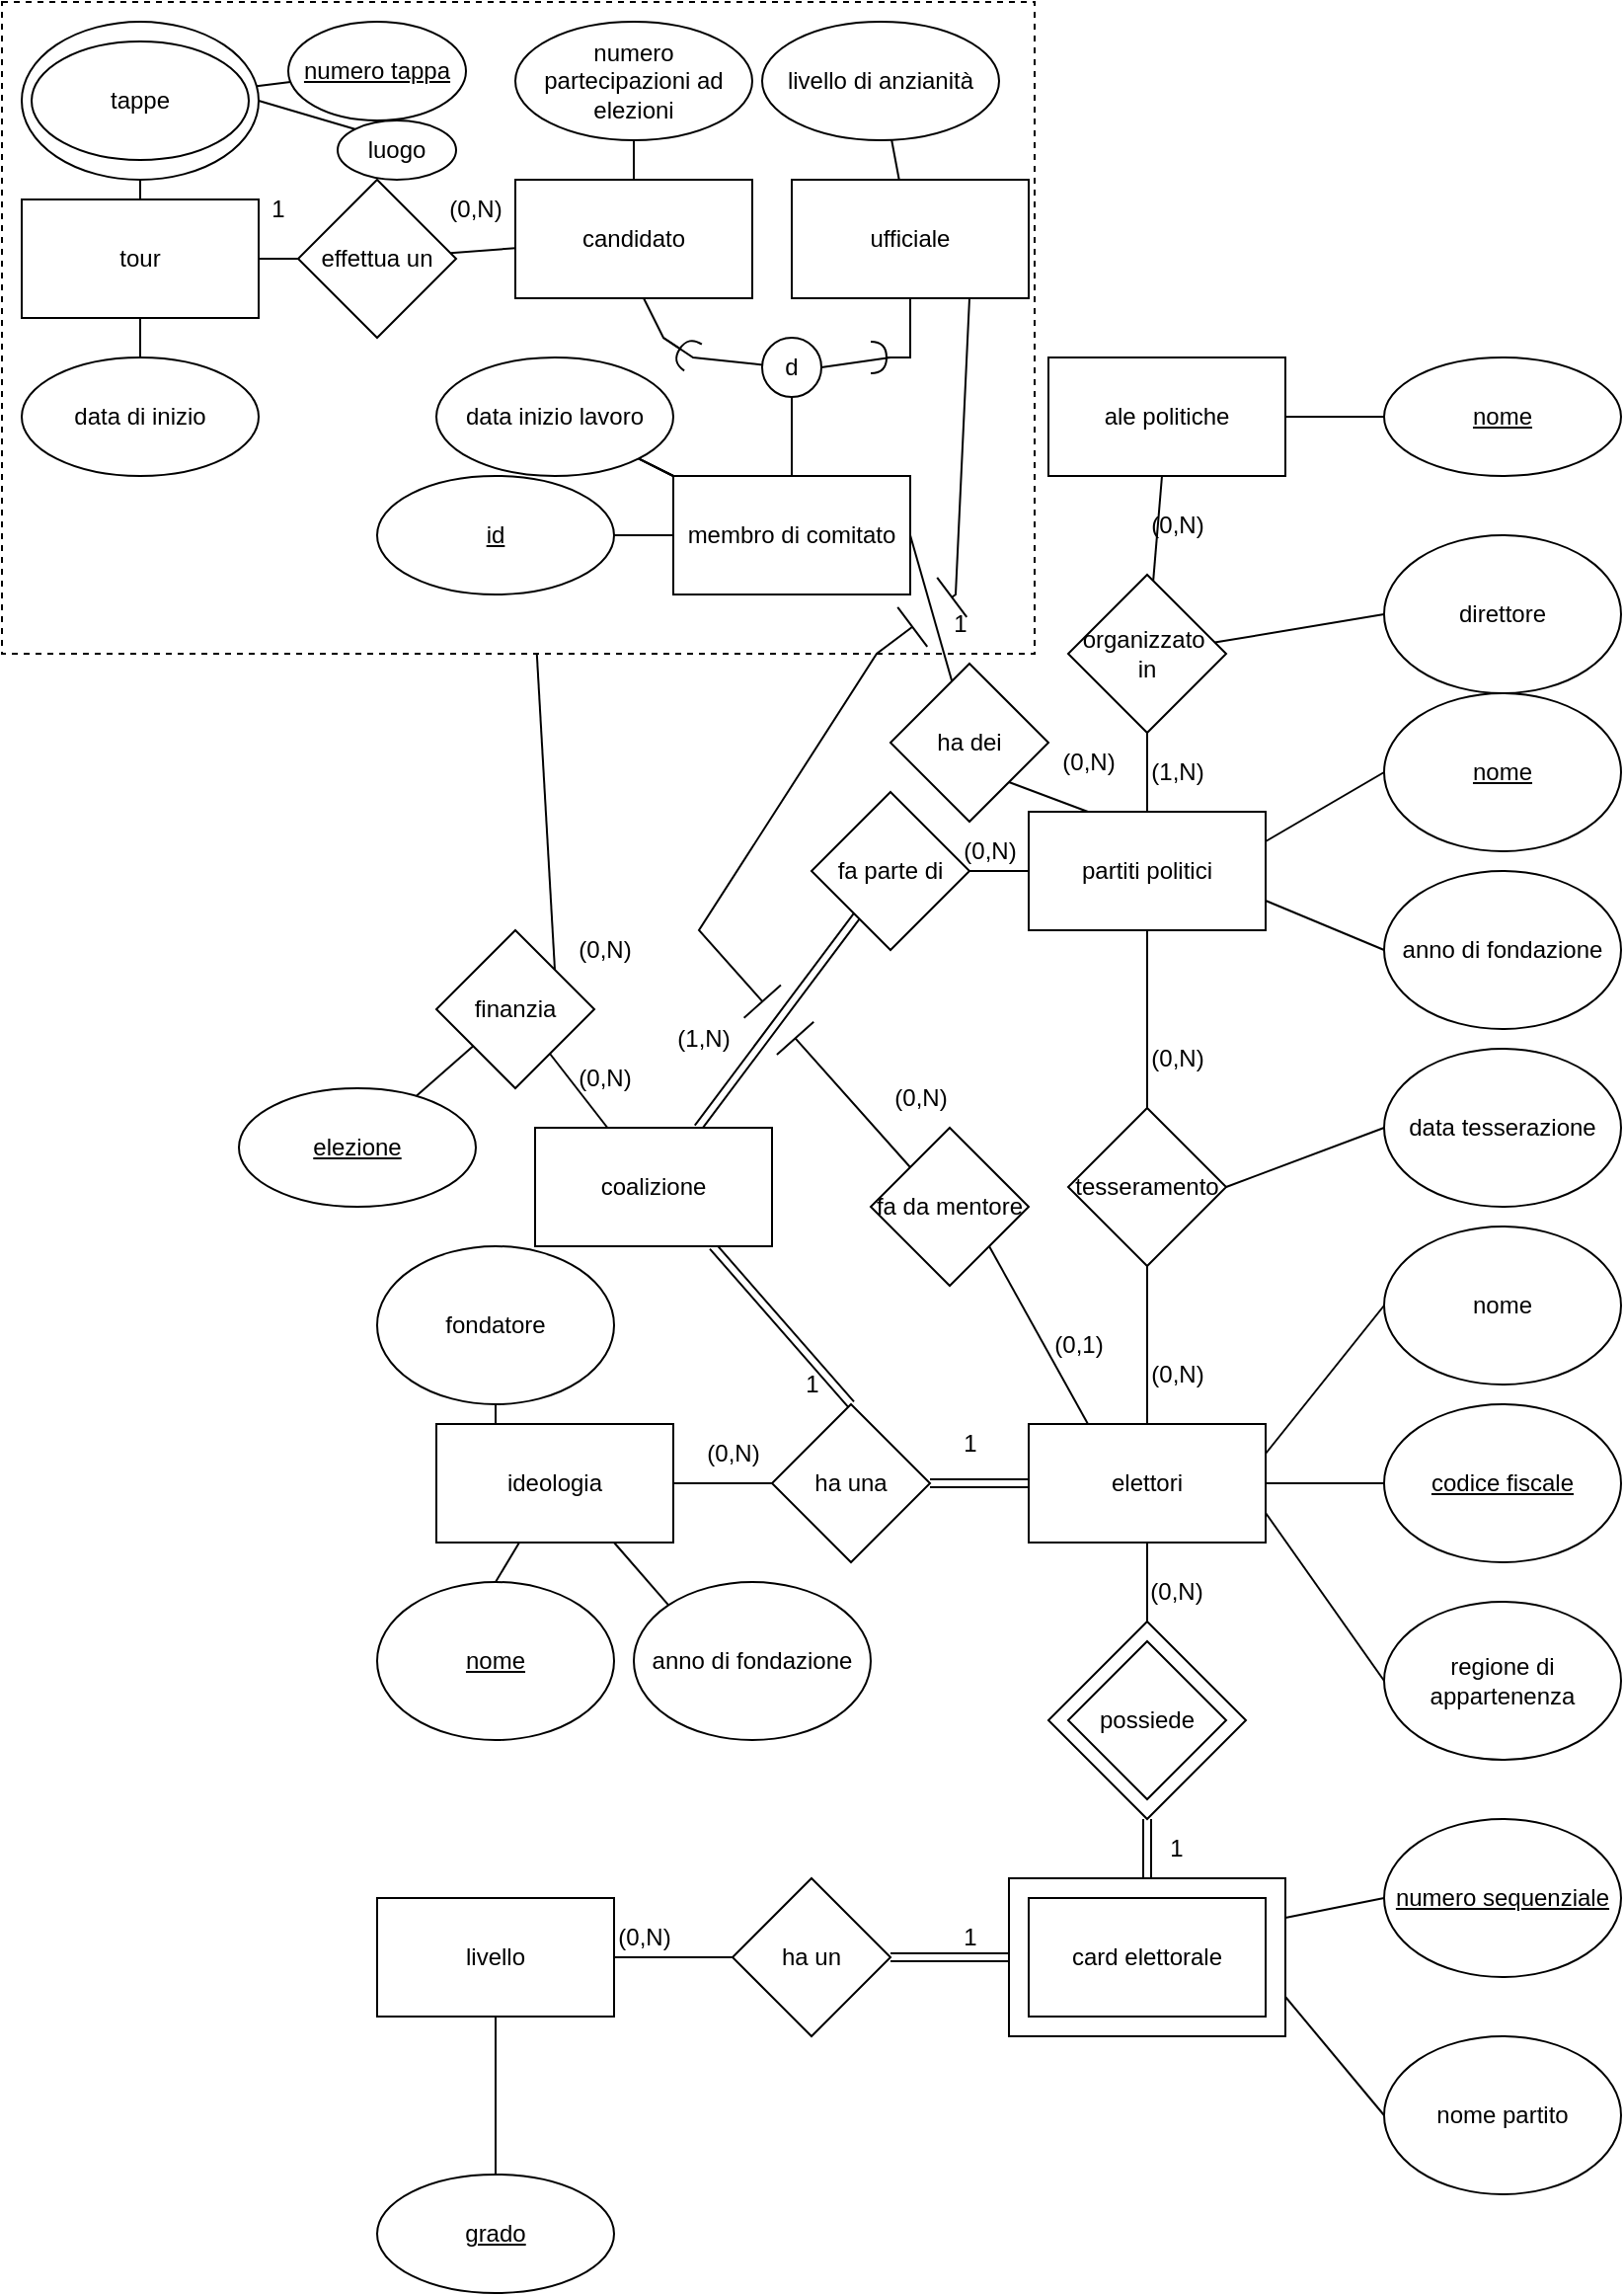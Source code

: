 <mxfile version="20.4.2" type="github">
  <diagram id="twtDGOkDDeWTXfJo2WEe" name="Pagina-1">
    <mxGraphModel dx="1504" dy="639" grid="1" gridSize="10" guides="1" tooltips="1" connect="1" arrows="1" fold="1" page="1" pageScale="1" pageWidth="827" pageHeight="1169" math="0" shadow="0">
      <root>
        <mxCell id="0" />
        <mxCell id="1" parent="0" />
        <mxCell id="wj_TY1Qzmowubs_vM5fL-75" value="" style="rounded=0;whiteSpace=wrap;html=1;fillColor=none;dashed=1;" parent="1" vertex="1">
          <mxGeometry x="7" width="523" height="330" as="geometry" />
        </mxCell>
        <mxCell id="knlDcEmkaZQDQtDxWrDN-24" value="" style="rounded=0;whiteSpace=wrap;html=1;" parent="1" vertex="1">
          <mxGeometry x="517" y="950" width="140" height="80" as="geometry" />
        </mxCell>
        <mxCell id="zHori5KoMAhFE08cjZL3-5" style="rounded=0;orthogonalLoop=1;jettySize=auto;html=1;exitX=1;exitY=0.25;exitDx=0;exitDy=0;entryX=0;entryY=0.5;entryDx=0;entryDy=0;endArrow=none;endFill=0;" parent="1" source="zHori5KoMAhFE08cjZL3-1" target="zHori5KoMAhFE08cjZL3-2" edge="1">
          <mxGeometry relative="1" as="geometry" />
        </mxCell>
        <mxCell id="zHori5KoMAhFE08cjZL3-6" style="edgeStyle=orthogonalEdgeStyle;rounded=0;orthogonalLoop=1;jettySize=auto;html=1;exitX=1;exitY=0.5;exitDx=0;exitDy=0;endArrow=none;endFill=0;" parent="1" source="zHori5KoMAhFE08cjZL3-1" target="zHori5KoMAhFE08cjZL3-3" edge="1">
          <mxGeometry relative="1" as="geometry" />
        </mxCell>
        <mxCell id="zHori5KoMAhFE08cjZL3-7" style="rounded=0;orthogonalLoop=1;jettySize=auto;html=1;exitX=1;exitY=0.75;exitDx=0;exitDy=0;entryX=0;entryY=0.5;entryDx=0;entryDy=0;endArrow=none;endFill=0;" parent="1" source="zHori5KoMAhFE08cjZL3-1" target="zHori5KoMAhFE08cjZL3-4" edge="1">
          <mxGeometry relative="1" as="geometry" />
        </mxCell>
        <mxCell id="zHori5KoMAhFE08cjZL3-15" style="edgeStyle=none;rounded=0;orthogonalLoop=1;jettySize=auto;html=1;exitX=0.5;exitY=0;exitDx=0;exitDy=0;entryX=0.5;entryY=1;entryDx=0;entryDy=0;endArrow=none;endFill=0;strokeWidth=1;" parent="1" source="zHori5KoMAhFE08cjZL3-1" target="zHori5KoMAhFE08cjZL3-11" edge="1">
          <mxGeometry relative="1" as="geometry" />
        </mxCell>
        <mxCell id="zHori5KoMAhFE08cjZL3-1" value="elettori" style="rounded=0;whiteSpace=wrap;html=1;" parent="1" vertex="1">
          <mxGeometry x="527" y="720" width="120" height="60" as="geometry" />
        </mxCell>
        <mxCell id="zHori5KoMAhFE08cjZL3-2" value="nome" style="ellipse;whiteSpace=wrap;html=1;" parent="1" vertex="1">
          <mxGeometry x="707" y="620" width="120" height="80" as="geometry" />
        </mxCell>
        <mxCell id="zHori5KoMAhFE08cjZL3-3" value="&lt;u&gt;codice fiscale&lt;/u&gt;" style="ellipse;whiteSpace=wrap;html=1;" parent="1" vertex="1">
          <mxGeometry x="707" y="710" width="120" height="80" as="geometry" />
        </mxCell>
        <mxCell id="zHori5KoMAhFE08cjZL3-4" value="regione di appartenenza" style="ellipse;whiteSpace=wrap;html=1;" parent="1" vertex="1">
          <mxGeometry x="707" y="810" width="120" height="80" as="geometry" />
        </mxCell>
        <mxCell id="wj_TY1Qzmowubs_vM5fL-23" value="" style="edgeStyle=none;rounded=0;orthogonalLoop=1;jettySize=auto;html=1;endArrow=none;endFill=0;" parent="1" source="zHori5KoMAhFE08cjZL3-8" target="wj_TY1Qzmowubs_vM5fL-22" edge="1">
          <mxGeometry relative="1" as="geometry" />
        </mxCell>
        <mxCell id="wj_TY1Qzmowubs_vM5fL-33" value="" style="edgeStyle=none;rounded=0;orthogonalLoop=1;jettySize=auto;html=1;endArrow=none;endFill=0;" parent="1" source="zHori5KoMAhFE08cjZL3-8" target="wj_TY1Qzmowubs_vM5fL-32" edge="1">
          <mxGeometry relative="1" as="geometry" />
        </mxCell>
        <mxCell id="wj_TY1Qzmowubs_vM5fL-43" style="edgeStyle=none;rounded=0;orthogonalLoop=1;jettySize=auto;html=1;exitX=0.25;exitY=0;exitDx=0;exitDy=0;entryX=1;entryY=1;entryDx=0;entryDy=0;endArrow=none;endFill=0;" parent="1" source="zHori5KoMAhFE08cjZL3-8" target="wj_TY1Qzmowubs_vM5fL-42" edge="1">
          <mxGeometry relative="1" as="geometry" />
        </mxCell>
        <mxCell id="zHori5KoMAhFE08cjZL3-8" value="partiti politici" style="rounded=0;whiteSpace=wrap;html=1;" parent="1" vertex="1">
          <mxGeometry x="527" y="410" width="120" height="60" as="geometry" />
        </mxCell>
        <mxCell id="zHori5KoMAhFE08cjZL3-9" value="&lt;u&gt;nome&lt;/u&gt;" style="ellipse;whiteSpace=wrap;html=1;" parent="1" vertex="1">
          <mxGeometry x="707" y="350" width="120" height="80" as="geometry" />
        </mxCell>
        <mxCell id="zHori5KoMAhFE08cjZL3-10" value="anno di fondazione" style="ellipse;whiteSpace=wrap;html=1;" parent="1" vertex="1">
          <mxGeometry x="707" y="440" width="120" height="80" as="geometry" />
        </mxCell>
        <mxCell id="zHori5KoMAhFE08cjZL3-16" style="edgeStyle=none;rounded=0;orthogonalLoop=1;jettySize=auto;html=1;exitX=0.5;exitY=0;exitDx=0;exitDy=0;entryX=0.5;entryY=1;entryDx=0;entryDy=0;strokeWidth=1;endArrow=none;endFill=0;" parent="1" source="zHori5KoMAhFE08cjZL3-11" target="zHori5KoMAhFE08cjZL3-8" edge="1">
          <mxGeometry relative="1" as="geometry" />
        </mxCell>
        <mxCell id="zHori5KoMAhFE08cjZL3-11" value="tesseramento" style="rhombus;whiteSpace=wrap;html=1;" parent="1" vertex="1">
          <mxGeometry x="547" y="560" width="80" height="80" as="geometry" />
        </mxCell>
        <mxCell id="zHori5KoMAhFE08cjZL3-12" value="" style="endArrow=none;html=1;rounded=0;exitX=1;exitY=0.25;exitDx=0;exitDy=0;entryX=0;entryY=0.5;entryDx=0;entryDy=0;" parent="1" source="zHori5KoMAhFE08cjZL3-8" target="zHori5KoMAhFE08cjZL3-9" edge="1">
          <mxGeometry width="50" height="50" relative="1" as="geometry">
            <mxPoint x="667" y="640" as="sourcePoint" />
            <mxPoint x="717" y="590" as="targetPoint" />
          </mxGeometry>
        </mxCell>
        <mxCell id="zHori5KoMAhFE08cjZL3-13" value="" style="endArrow=none;html=1;rounded=0;exitX=1;exitY=0.75;exitDx=0;exitDy=0;entryX=0;entryY=0.5;entryDx=0;entryDy=0;" parent="1" source="zHori5KoMAhFE08cjZL3-8" target="zHori5KoMAhFE08cjZL3-10" edge="1">
          <mxGeometry width="50" height="50" relative="1" as="geometry">
            <mxPoint x="667" y="640" as="sourcePoint" />
            <mxPoint x="717" y="590" as="targetPoint" />
          </mxGeometry>
        </mxCell>
        <mxCell id="zHori5KoMAhFE08cjZL3-14" style="edgeStyle=none;rounded=0;orthogonalLoop=1;jettySize=auto;html=1;exitX=1;exitY=1;exitDx=0;exitDy=0;entryX=1;entryY=0.75;entryDx=0;entryDy=0;endArrow=none;endFill=0;" parent="1" source="zHori5KoMAhFE08cjZL3-1" target="zHori5KoMAhFE08cjZL3-1" edge="1">
          <mxGeometry relative="1" as="geometry" />
        </mxCell>
        <mxCell id="zHori5KoMAhFE08cjZL3-23" style="edgeStyle=none;rounded=0;orthogonalLoop=1;jettySize=auto;html=1;exitX=0.5;exitY=0;exitDx=0;exitDy=0;entryX=0.5;entryY=1;entryDx=0;entryDy=0;strokeWidth=1;endArrow=none;endFill=0;shape=link;" parent="1" source="knlDcEmkaZQDQtDxWrDN-24" target="wj_TY1Qzmowubs_vM5fL-2" edge="1">
          <mxGeometry relative="1" as="geometry" />
        </mxCell>
        <mxCell id="zHori5KoMAhFE08cjZL3-17" value="card elettorale" style="rounded=0;whiteSpace=wrap;html=1;" parent="1" vertex="1">
          <mxGeometry x="527" y="960" width="120" height="60" as="geometry" />
        </mxCell>
        <mxCell id="zHori5KoMAhFE08cjZL3-18" value="(0,N)" style="text;html=1;resizable=0;autosize=1;align=center;verticalAlign=middle;points=[];fillColor=none;strokeColor=none;rounded=0;" parent="1" vertex="1">
          <mxGeometry x="577" y="680" width="50" height="30" as="geometry" />
        </mxCell>
        <mxCell id="zHori5KoMAhFE08cjZL3-19" value="(0,N)" style="text;html=1;resizable=0;autosize=1;align=center;verticalAlign=middle;points=[];fillColor=none;strokeColor=none;rounded=0;" parent="1" vertex="1">
          <mxGeometry x="577" y="520" width="50" height="30" as="geometry" />
        </mxCell>
        <mxCell id="zHori5KoMAhFE08cjZL3-21" style="edgeStyle=none;rounded=0;orthogonalLoop=1;jettySize=auto;html=1;exitX=0;exitY=0.5;exitDx=0;exitDy=0;entryX=1;entryY=0.5;entryDx=0;entryDy=0;strokeWidth=1;endArrow=none;endFill=0;" parent="1" source="zHori5KoMAhFE08cjZL3-20" target="zHori5KoMAhFE08cjZL3-11" edge="1">
          <mxGeometry relative="1" as="geometry" />
        </mxCell>
        <mxCell id="zHori5KoMAhFE08cjZL3-20" value="data tesserazione" style="ellipse;whiteSpace=wrap;html=1;" parent="1" vertex="1">
          <mxGeometry x="707" y="530" width="120" height="80" as="geometry" />
        </mxCell>
        <mxCell id="zHori5KoMAhFE08cjZL3-24" style="edgeStyle=none;rounded=0;orthogonalLoop=1;jettySize=auto;html=1;exitX=0.5;exitY=0;exitDx=0;exitDy=0;entryX=0.5;entryY=1;entryDx=0;entryDy=0;strokeWidth=1;endArrow=none;endFill=0;" parent="1" source="wj_TY1Qzmowubs_vM5fL-2" target="zHori5KoMAhFE08cjZL3-1" edge="1">
          <mxGeometry relative="1" as="geometry" />
        </mxCell>
        <mxCell id="zHori5KoMAhFE08cjZL3-22" value="possiede" style="rhombus;whiteSpace=wrap;html=1;" parent="1" vertex="1">
          <mxGeometry x="547" y="830" width="80" height="80" as="geometry" />
        </mxCell>
        <mxCell id="knlDcEmkaZQDQtDxWrDN-29" style="edgeStyle=none;rounded=0;orthogonalLoop=1;jettySize=auto;html=1;exitX=0;exitY=0.5;exitDx=0;exitDy=0;entryX=1;entryY=0.25;entryDx=0;entryDy=0;strokeWidth=1;endArrow=none;endFill=0;" parent="1" source="knlDcEmkaZQDQtDxWrDN-25" target="knlDcEmkaZQDQtDxWrDN-24" edge="1">
          <mxGeometry relative="1" as="geometry" />
        </mxCell>
        <mxCell id="knlDcEmkaZQDQtDxWrDN-25" value="&lt;u&gt;numero sequenziale&lt;/u&gt;" style="ellipse;whiteSpace=wrap;html=1;" parent="1" vertex="1">
          <mxGeometry x="707" y="920" width="120" height="80" as="geometry" />
        </mxCell>
        <mxCell id="knlDcEmkaZQDQtDxWrDN-30" style="edgeStyle=none;rounded=0;orthogonalLoop=1;jettySize=auto;html=1;exitX=0;exitY=0.5;exitDx=0;exitDy=0;entryX=1;entryY=0.75;entryDx=0;entryDy=0;strokeWidth=1;endArrow=none;endFill=0;" parent="1" source="knlDcEmkaZQDQtDxWrDN-26" target="knlDcEmkaZQDQtDxWrDN-24" edge="1">
          <mxGeometry relative="1" as="geometry" />
        </mxCell>
        <mxCell id="knlDcEmkaZQDQtDxWrDN-26" value="nome partito" style="ellipse;whiteSpace=wrap;html=1;" parent="1" vertex="1">
          <mxGeometry x="707" y="1030" width="120" height="80" as="geometry" />
        </mxCell>
        <mxCell id="knlDcEmkaZQDQtDxWrDN-27" value="1" style="text;html=1;strokeColor=none;fillColor=none;align=center;verticalAlign=middle;whiteSpace=wrap;rounded=0;" parent="1" vertex="1">
          <mxGeometry x="572" y="920" width="60" height="30" as="geometry" />
        </mxCell>
        <mxCell id="knlDcEmkaZQDQtDxWrDN-28" value="(0,N)" style="text;html=1;strokeColor=none;fillColor=none;align=center;verticalAlign=middle;whiteSpace=wrap;rounded=0;" parent="1" vertex="1">
          <mxGeometry x="572" y="790" width="60" height="30" as="geometry" />
        </mxCell>
        <mxCell id="knlDcEmkaZQDQtDxWrDN-32" style="edgeStyle=none;rounded=0;orthogonalLoop=1;jettySize=auto;html=1;exitX=1;exitY=0.5;exitDx=0;exitDy=0;entryX=0;entryY=0.5;entryDx=0;entryDy=0;strokeWidth=1;endArrow=none;endFill=0;shape=link;" parent="1" source="knlDcEmkaZQDQtDxWrDN-31" target="knlDcEmkaZQDQtDxWrDN-24" edge="1">
          <mxGeometry relative="1" as="geometry" />
        </mxCell>
        <mxCell id="knlDcEmkaZQDQtDxWrDN-34" style="edgeStyle=none;rounded=0;orthogonalLoop=1;jettySize=auto;html=1;exitX=0;exitY=0.5;exitDx=0;exitDy=0;entryX=1;entryY=0.5;entryDx=0;entryDy=0;strokeWidth=1;endArrow=none;endFill=0;" parent="1" source="knlDcEmkaZQDQtDxWrDN-31" target="knlDcEmkaZQDQtDxWrDN-33" edge="1">
          <mxGeometry relative="1" as="geometry" />
        </mxCell>
        <mxCell id="knlDcEmkaZQDQtDxWrDN-31" value="ha un" style="rhombus;whiteSpace=wrap;html=1;" parent="1" vertex="1">
          <mxGeometry x="377" y="950" width="80" height="80" as="geometry" />
        </mxCell>
        <mxCell id="wj_TY1Qzmowubs_vM5fL-5" value="" style="edgeStyle=orthogonalEdgeStyle;rounded=0;orthogonalLoop=1;jettySize=auto;html=1;endArrow=none;endFill=0;" parent="1" source="knlDcEmkaZQDQtDxWrDN-33" target="wj_TY1Qzmowubs_vM5fL-4" edge="1">
          <mxGeometry relative="1" as="geometry" />
        </mxCell>
        <mxCell id="knlDcEmkaZQDQtDxWrDN-33" value="livello" style="rounded=0;whiteSpace=wrap;html=1;" parent="1" vertex="1">
          <mxGeometry x="197" y="960" width="120" height="60" as="geometry" />
        </mxCell>
        <mxCell id="wj_TY1Qzmowubs_vM5fL-2" value="" style="rhombus;whiteSpace=wrap;html=1;fillColor=none;" parent="1" vertex="1">
          <mxGeometry x="537" y="820" width="100" height="100" as="geometry" />
        </mxCell>
        <mxCell id="wj_TY1Qzmowubs_vM5fL-4" value="&lt;u&gt;grado&lt;/u&gt;" style="ellipse;whiteSpace=wrap;html=1;rounded=0;" parent="1" vertex="1">
          <mxGeometry x="197" y="1100" width="120" height="60" as="geometry" />
        </mxCell>
        <mxCell id="wj_TY1Qzmowubs_vM5fL-12" style="edgeStyle=none;rounded=0;orthogonalLoop=1;jettySize=auto;html=1;exitX=1;exitY=0.5;exitDx=0;exitDy=0;entryX=0;entryY=0.5;entryDx=0;entryDy=0;endArrow=none;endFill=0;shape=link;" parent="1" source="wj_TY1Qzmowubs_vM5fL-10" target="zHori5KoMAhFE08cjZL3-1" edge="1">
          <mxGeometry relative="1" as="geometry" />
        </mxCell>
        <mxCell id="wj_TY1Qzmowubs_vM5fL-13" style="edgeStyle=none;rounded=0;orthogonalLoop=1;jettySize=auto;html=1;exitX=0;exitY=0.5;exitDx=0;exitDy=0;entryX=1;entryY=0.5;entryDx=0;entryDy=0;endArrow=none;endFill=0;" parent="1" source="wj_TY1Qzmowubs_vM5fL-10" target="wj_TY1Qzmowubs_vM5fL-11" edge="1">
          <mxGeometry relative="1" as="geometry" />
        </mxCell>
        <mxCell id="wj_TY1Qzmowubs_vM5fL-10" value="ha una" style="rhombus;whiteSpace=wrap;html=1;fillColor=default;" parent="1" vertex="1">
          <mxGeometry x="397" y="710" width="80" height="80" as="geometry" />
        </mxCell>
        <mxCell id="wj_TY1Qzmowubs_vM5fL-11" value="ideologia" style="rounded=0;whiteSpace=wrap;html=1;fillColor=default;" parent="1" vertex="1">
          <mxGeometry x="227" y="720" width="120" height="60" as="geometry" />
        </mxCell>
        <mxCell id="wj_TY1Qzmowubs_vM5fL-14" value="1" style="text;html=1;align=center;verticalAlign=middle;resizable=0;points=[];autosize=1;strokeColor=none;fillColor=none;" parent="1" vertex="1">
          <mxGeometry x="482" y="715" width="30" height="30" as="geometry" />
        </mxCell>
        <mxCell id="wj_TY1Qzmowubs_vM5fL-15" value="(0,N)" style="text;html=1;align=center;verticalAlign=middle;resizable=0;points=[];autosize=1;strokeColor=none;fillColor=none;" parent="1" vertex="1">
          <mxGeometry x="352" y="720" width="50" height="30" as="geometry" />
        </mxCell>
        <mxCell id="wj_TY1Qzmowubs_vM5fL-20" style="edgeStyle=none;rounded=0;orthogonalLoop=1;jettySize=auto;html=1;exitX=0.5;exitY=0;exitDx=0;exitDy=0;endArrow=none;endFill=0;" parent="1" source="wj_TY1Qzmowubs_vM5fL-16" target="wj_TY1Qzmowubs_vM5fL-11" edge="1">
          <mxGeometry relative="1" as="geometry" />
        </mxCell>
        <mxCell id="wj_TY1Qzmowubs_vM5fL-16" value="&lt;u&gt;nome&lt;/u&gt;" style="ellipse;whiteSpace=wrap;html=1;fillColor=default;" parent="1" vertex="1">
          <mxGeometry x="197" y="800" width="120" height="80" as="geometry" />
        </mxCell>
        <mxCell id="wj_TY1Qzmowubs_vM5fL-21" style="edgeStyle=none;rounded=0;orthogonalLoop=1;jettySize=auto;html=1;exitX=0;exitY=0;exitDx=0;exitDy=0;entryX=0.75;entryY=1;entryDx=0;entryDy=0;endArrow=none;endFill=0;" parent="1" source="wj_TY1Qzmowubs_vM5fL-17" target="wj_TY1Qzmowubs_vM5fL-11" edge="1">
          <mxGeometry relative="1" as="geometry" />
        </mxCell>
        <mxCell id="wj_TY1Qzmowubs_vM5fL-17" value="anno di fondazione" style="ellipse;whiteSpace=wrap;html=1;fillColor=default;" parent="1" vertex="1">
          <mxGeometry x="327" y="800" width="120" height="80" as="geometry" />
        </mxCell>
        <mxCell id="wj_TY1Qzmowubs_vM5fL-19" style="edgeStyle=none;rounded=0;orthogonalLoop=1;jettySize=auto;html=1;exitX=0.5;exitY=1;exitDx=0;exitDy=0;entryX=0.25;entryY=0;entryDx=0;entryDy=0;endArrow=none;endFill=0;" parent="1" source="wj_TY1Qzmowubs_vM5fL-18" target="wj_TY1Qzmowubs_vM5fL-11" edge="1">
          <mxGeometry relative="1" as="geometry" />
        </mxCell>
        <mxCell id="wj_TY1Qzmowubs_vM5fL-18" value="fondatore" style="ellipse;whiteSpace=wrap;html=1;fillColor=default;" parent="1" vertex="1">
          <mxGeometry x="197" y="630" width="120" height="80" as="geometry" />
        </mxCell>
        <mxCell id="wj_TY1Qzmowubs_vM5fL-26" value="" style="edgeStyle=none;rounded=0;orthogonalLoop=1;jettySize=auto;html=1;endArrow=none;endFill=0;shape=link;" parent="1" source="wj_TY1Qzmowubs_vM5fL-22" target="wj_TY1Qzmowubs_vM5fL-25" edge="1">
          <mxGeometry relative="1" as="geometry" />
        </mxCell>
        <mxCell id="wj_TY1Qzmowubs_vM5fL-22" value="fa parte di" style="rhombus;whiteSpace=wrap;html=1;rounded=0;" parent="1" vertex="1">
          <mxGeometry x="417" y="400" width="80" height="80" as="geometry" />
        </mxCell>
        <mxCell id="wj_TY1Qzmowubs_vM5fL-24" value="(0,N)" style="text;html=1;align=center;verticalAlign=middle;resizable=0;points=[];autosize=1;strokeColor=none;fillColor=none;" parent="1" vertex="1">
          <mxGeometry x="482" y="415" width="50" height="30" as="geometry" />
        </mxCell>
        <mxCell id="wj_TY1Qzmowubs_vM5fL-28" style="edgeStyle=none;rounded=0;orthogonalLoop=1;jettySize=auto;html=1;exitX=0.75;exitY=1;exitDx=0;exitDy=0;entryX=0.5;entryY=0;entryDx=0;entryDy=0;endArrow=none;endFill=0;shape=link;" parent="1" source="wj_TY1Qzmowubs_vM5fL-25" target="wj_TY1Qzmowubs_vM5fL-10" edge="1">
          <mxGeometry relative="1" as="geometry" />
        </mxCell>
        <mxCell id="wj_TY1Qzmowubs_vM5fL-78" value="" style="edgeStyle=none;rounded=0;jumpStyle=arc;jumpSize=25;orthogonalLoop=1;jettySize=auto;html=1;endArrow=none;endFill=0;" parent="1" source="wj_TY1Qzmowubs_vM5fL-25" target="wj_TY1Qzmowubs_vM5fL-77" edge="1">
          <mxGeometry relative="1" as="geometry" />
        </mxCell>
        <mxCell id="wj_TY1Qzmowubs_vM5fL-25" value="coalizione" style="whiteSpace=wrap;html=1;rounded=0;" parent="1" vertex="1">
          <mxGeometry x="277" y="570" width="120" height="60" as="geometry" />
        </mxCell>
        <mxCell id="wj_TY1Qzmowubs_vM5fL-27" value="(1,N)" style="text;html=1;align=center;verticalAlign=middle;resizable=0;points=[];autosize=1;strokeColor=none;fillColor=none;" parent="1" vertex="1">
          <mxGeometry x="337" y="510" width="50" height="30" as="geometry" />
        </mxCell>
        <mxCell id="wj_TY1Qzmowubs_vM5fL-29" value="1" style="text;html=1;align=center;verticalAlign=middle;resizable=0;points=[];autosize=1;strokeColor=none;fillColor=none;" parent="1" vertex="1">
          <mxGeometry x="402" y="685" width="30" height="30" as="geometry" />
        </mxCell>
        <mxCell id="wj_TY1Qzmowubs_vM5fL-35" value="" style="edgeStyle=none;rounded=0;orthogonalLoop=1;jettySize=auto;html=1;endArrow=none;endFill=0;" parent="1" source="wj_TY1Qzmowubs_vM5fL-32" target="wj_TY1Qzmowubs_vM5fL-34" edge="1">
          <mxGeometry relative="1" as="geometry" />
        </mxCell>
        <mxCell id="wj_TY1Qzmowubs_vM5fL-38" value="" style="edgeStyle=none;rounded=0;orthogonalLoop=1;jettySize=auto;html=1;endArrow=none;endFill=0;entryX=0;entryY=0.5;entryDx=0;entryDy=0;" parent="1" source="wj_TY1Qzmowubs_vM5fL-32" target="wj_TY1Qzmowubs_vM5fL-39" edge="1">
          <mxGeometry relative="1" as="geometry">
            <mxPoint x="707" y="320" as="targetPoint" />
          </mxGeometry>
        </mxCell>
        <mxCell id="wj_TY1Qzmowubs_vM5fL-32" value="organizzato&amp;nbsp;&lt;br&gt;in" style="rhombus;whiteSpace=wrap;html=1;rounded=0;" parent="1" vertex="1">
          <mxGeometry x="547" y="290" width="80" height="80" as="geometry" />
        </mxCell>
        <mxCell id="wj_TY1Qzmowubs_vM5fL-41" value="" style="edgeStyle=none;rounded=0;orthogonalLoop=1;jettySize=auto;html=1;endArrow=none;endFill=0;" parent="1" source="wj_TY1Qzmowubs_vM5fL-34" target="wj_TY1Qzmowubs_vM5fL-40" edge="1">
          <mxGeometry relative="1" as="geometry" />
        </mxCell>
        <mxCell id="wj_TY1Qzmowubs_vM5fL-34" value="ale politiche" style="whiteSpace=wrap;html=1;rounded=0;" parent="1" vertex="1">
          <mxGeometry x="537" y="180" width="120" height="60" as="geometry" />
        </mxCell>
        <mxCell id="wj_TY1Qzmowubs_vM5fL-36" value="(1,N)" style="text;html=1;align=center;verticalAlign=middle;resizable=0;points=[];autosize=1;strokeColor=none;fillColor=none;" parent="1" vertex="1">
          <mxGeometry x="577" y="375" width="50" height="30" as="geometry" />
        </mxCell>
        <mxCell id="wj_TY1Qzmowubs_vM5fL-37" value="(0,N)" style="text;html=1;align=center;verticalAlign=middle;resizable=0;points=[];autosize=1;strokeColor=none;fillColor=none;" parent="1" vertex="1">
          <mxGeometry x="577" y="250" width="50" height="30" as="geometry" />
        </mxCell>
        <mxCell id="wj_TY1Qzmowubs_vM5fL-39" value="direttore" style="ellipse;whiteSpace=wrap;html=1;fillColor=default;" parent="1" vertex="1">
          <mxGeometry x="707" y="270" width="120" height="80" as="geometry" />
        </mxCell>
        <mxCell id="wj_TY1Qzmowubs_vM5fL-40" value="&lt;u&gt;nome&lt;/u&gt;" style="ellipse;whiteSpace=wrap;html=1;rounded=0;" parent="1" vertex="1">
          <mxGeometry x="707" y="180" width="120" height="60" as="geometry" />
        </mxCell>
        <mxCell id="wj_TY1Qzmowubs_vM5fL-42" value="ha dei" style="rhombus;whiteSpace=wrap;html=1;fillColor=default;" parent="1" vertex="1">
          <mxGeometry x="457" y="335" width="80" height="80" as="geometry" />
        </mxCell>
        <mxCell id="wj_TY1Qzmowubs_vM5fL-45" style="edgeStyle=none;rounded=0;orthogonalLoop=1;jettySize=auto;html=1;exitX=1;exitY=0.5;exitDx=0;exitDy=0;endArrow=none;endFill=0;" parent="1" source="wj_TY1Qzmowubs_vM5fL-44" target="wj_TY1Qzmowubs_vM5fL-42" edge="1">
          <mxGeometry relative="1" as="geometry">
            <mxPoint x="527" y="355" as="targetPoint" />
          </mxGeometry>
        </mxCell>
        <mxCell id="wj_TY1Qzmowubs_vM5fL-68" value="" style="edgeStyle=none;rounded=0;jumpStyle=arc;jumpSize=25;orthogonalLoop=1;jettySize=auto;html=1;endArrow=none;endFill=0;" parent="1" source="wj_TY1Qzmowubs_vM5fL-44" target="wj_TY1Qzmowubs_vM5fL-67" edge="1">
          <mxGeometry relative="1" as="geometry" />
        </mxCell>
        <mxCell id="wj_TY1Qzmowubs_vM5fL-69" value="" style="edgeStyle=none;rounded=0;jumpStyle=arc;jumpSize=25;orthogonalLoop=1;jettySize=auto;html=1;endArrow=none;endFill=0;" parent="1" source="wj_TY1Qzmowubs_vM5fL-44" target="wj_TY1Qzmowubs_vM5fL-67" edge="1">
          <mxGeometry relative="1" as="geometry" />
        </mxCell>
        <mxCell id="wj_TY1Qzmowubs_vM5fL-70" value="" style="edgeStyle=none;rounded=0;jumpStyle=arc;jumpSize=25;orthogonalLoop=1;jettySize=auto;html=1;endArrow=none;endFill=0;" parent="1" source="wj_TY1Qzmowubs_vM5fL-44" target="wj_TY1Qzmowubs_vM5fL-67" edge="1">
          <mxGeometry relative="1" as="geometry" />
        </mxCell>
        <mxCell id="wj_TY1Qzmowubs_vM5fL-72" value="" style="edgeStyle=none;rounded=0;jumpStyle=arc;jumpSize=25;orthogonalLoop=1;jettySize=auto;html=1;endArrow=none;endFill=0;" parent="1" source="wj_TY1Qzmowubs_vM5fL-44" target="wj_TY1Qzmowubs_vM5fL-71" edge="1">
          <mxGeometry relative="1" as="geometry" />
        </mxCell>
        <mxCell id="wj_TY1Qzmowubs_vM5fL-44" value="membro di comitato" style="rounded=0;whiteSpace=wrap;html=1;fillColor=default;" parent="1" vertex="1">
          <mxGeometry x="347" y="240" width="120" height="60" as="geometry" />
        </mxCell>
        <mxCell id="wj_TY1Qzmowubs_vM5fL-46" value="(0,N)" style="text;html=1;align=center;verticalAlign=middle;resizable=0;points=[];autosize=1;strokeColor=none;fillColor=none;" parent="1" vertex="1">
          <mxGeometry x="532" y="370" width="50" height="30" as="geometry" />
        </mxCell>
        <mxCell id="wj_TY1Qzmowubs_vM5fL-47" value="1" style="text;html=1;align=center;verticalAlign=middle;resizable=0;points=[];autosize=1;strokeColor=none;fillColor=none;" parent="1" vertex="1">
          <mxGeometry x="477" y="300" width="30" height="30" as="geometry" />
        </mxCell>
        <mxCell id="wj_TY1Qzmowubs_vM5fL-49" style="edgeStyle=none;rounded=0;orthogonalLoop=1;jettySize=auto;html=1;exitX=0.5;exitY=1;exitDx=0;exitDy=0;entryX=0.5;entryY=0;entryDx=0;entryDy=0;endArrow=none;endFill=0;" parent="1" source="wj_TY1Qzmowubs_vM5fL-48" target="wj_TY1Qzmowubs_vM5fL-44" edge="1">
          <mxGeometry relative="1" as="geometry" />
        </mxCell>
        <mxCell id="wj_TY1Qzmowubs_vM5fL-88" style="edgeStyle=none;rounded=0;jumpStyle=none;jumpSize=25;orthogonalLoop=1;jettySize=auto;html=1;exitX=1;exitY=0.5;exitDx=0;exitDy=0;endArrow=none;endFill=0;" parent="1" source="wj_TY1Qzmowubs_vM5fL-48" edge="1">
          <mxGeometry relative="1" as="geometry">
            <mxPoint x="457" y="180" as="targetPoint" />
          </mxGeometry>
        </mxCell>
        <mxCell id="wj_TY1Qzmowubs_vM5fL-48" value="d" style="ellipse;whiteSpace=wrap;html=1;aspect=fixed;fillColor=default;" parent="1" vertex="1">
          <mxGeometry x="392" y="170" width="30" height="30" as="geometry" />
        </mxCell>
        <mxCell id="wj_TY1Qzmowubs_vM5fL-74" value="" style="edgeStyle=none;rounded=0;jumpStyle=arc;jumpSize=25;orthogonalLoop=1;jettySize=auto;html=1;endArrow=none;endFill=0;" parent="1" source="wj_TY1Qzmowubs_vM5fL-50" target="wj_TY1Qzmowubs_vM5fL-73" edge="1">
          <mxGeometry relative="1" as="geometry" />
        </mxCell>
        <mxCell id="wj_TY1Qzmowubs_vM5fL-104" value="" style="edgeStyle=none;rounded=0;jumpStyle=line;jumpSize=25;orthogonalLoop=1;jettySize=auto;html=1;endArrow=none;endFill=0;" parent="1" source="wj_TY1Qzmowubs_vM5fL-50" target="wj_TY1Qzmowubs_vM5fL-103" edge="1">
          <mxGeometry relative="1" as="geometry" />
        </mxCell>
        <mxCell id="wj_TY1Qzmowubs_vM5fL-50" value="candidato" style="rounded=0;whiteSpace=wrap;html=1;fillColor=default;" parent="1" vertex="1">
          <mxGeometry x="267" y="90" width="120" height="60" as="geometry" />
        </mxCell>
        <mxCell id="wj_TY1Qzmowubs_vM5fL-85" value="" style="edgeStyle=none;rounded=0;jumpStyle=arc;jumpSize=25;orthogonalLoop=1;jettySize=auto;html=1;endArrow=none;endFill=0;" parent="1" source="wj_TY1Qzmowubs_vM5fL-51" target="wj_TY1Qzmowubs_vM5fL-84" edge="1">
          <mxGeometry relative="1" as="geometry" />
        </mxCell>
        <mxCell id="wj_TY1Qzmowubs_vM5fL-51" value="ufficiale" style="rounded=0;whiteSpace=wrap;html=1;fillColor=default;" parent="1" vertex="1">
          <mxGeometry x="407" y="90" width="120" height="60" as="geometry" />
        </mxCell>
        <mxCell id="wj_TY1Qzmowubs_vM5fL-67" value="data inizio lavoro" style="ellipse;whiteSpace=wrap;html=1;rounded=0;" parent="1" vertex="1">
          <mxGeometry x="227" y="180" width="120" height="60" as="geometry" />
        </mxCell>
        <mxCell id="wj_TY1Qzmowubs_vM5fL-71" value="&lt;u&gt;id&lt;/u&gt;" style="ellipse;whiteSpace=wrap;html=1;rounded=0;" parent="1" vertex="1">
          <mxGeometry x="197" y="240" width="120" height="60" as="geometry" />
        </mxCell>
        <mxCell id="wj_TY1Qzmowubs_vM5fL-73" value="numero partecipazioni ad elezioni" style="ellipse;whiteSpace=wrap;html=1;rounded=0;" parent="1" vertex="1">
          <mxGeometry x="267" y="10" width="120" height="60" as="geometry" />
        </mxCell>
        <mxCell id="wj_TY1Qzmowubs_vM5fL-79" style="edgeStyle=none;rounded=0;jumpStyle=arc;jumpSize=25;orthogonalLoop=1;jettySize=auto;html=1;exitX=1;exitY=0;exitDx=0;exitDy=0;endArrow=none;endFill=0;" parent="1" source="wj_TY1Qzmowubs_vM5fL-77" target="wj_TY1Qzmowubs_vM5fL-75" edge="1">
          <mxGeometry relative="1" as="geometry" />
        </mxCell>
        <mxCell id="wj_TY1Qzmowubs_vM5fL-81" value="" style="edgeStyle=none;rounded=0;jumpStyle=arc;jumpSize=25;orthogonalLoop=1;jettySize=auto;html=1;endArrow=none;endFill=0;" parent="1" source="wj_TY1Qzmowubs_vM5fL-77" target="wj_TY1Qzmowubs_vM5fL-80" edge="1">
          <mxGeometry relative="1" as="geometry" />
        </mxCell>
        <mxCell id="wj_TY1Qzmowubs_vM5fL-77" value="finanzia" style="rhombus;whiteSpace=wrap;html=1;rounded=0;" parent="1" vertex="1">
          <mxGeometry x="227" y="470" width="80" height="80" as="geometry" />
        </mxCell>
        <mxCell id="wj_TY1Qzmowubs_vM5fL-80" value="&lt;u&gt;elezione&lt;/u&gt;" style="ellipse;whiteSpace=wrap;html=1;rounded=0;" parent="1" vertex="1">
          <mxGeometry x="127" y="550" width="120" height="60" as="geometry" />
        </mxCell>
        <mxCell id="wj_TY1Qzmowubs_vM5fL-82" value="(0,N)" style="text;html=1;align=center;verticalAlign=middle;resizable=0;points=[];autosize=1;strokeColor=none;fillColor=none;" parent="1" vertex="1">
          <mxGeometry x="287" y="465" width="50" height="30" as="geometry" />
        </mxCell>
        <mxCell id="wj_TY1Qzmowubs_vM5fL-83" value="(0,N)" style="text;html=1;align=center;verticalAlign=middle;resizable=0;points=[];autosize=1;strokeColor=none;fillColor=none;" parent="1" vertex="1">
          <mxGeometry x="287" y="530" width="50" height="30" as="geometry" />
        </mxCell>
        <mxCell id="wj_TY1Qzmowubs_vM5fL-84" value="livello di anzianità" style="ellipse;whiteSpace=wrap;html=1;rounded=0;" parent="1" vertex="1">
          <mxGeometry x="392" y="10" width="120" height="60" as="geometry" />
        </mxCell>
        <mxCell id="wj_TY1Qzmowubs_vM5fL-87" style="edgeStyle=none;rounded=0;jumpStyle=none;jumpSize=25;orthogonalLoop=1;jettySize=auto;html=1;exitX=0.5;exitY=1;exitDx=0;exitDy=0;endArrow=halfCircle;endFill=0;" parent="1" source="wj_TY1Qzmowubs_vM5fL-51" edge="1">
          <mxGeometry relative="1" as="geometry">
            <mxPoint x="447" y="180" as="targetPoint" />
            <Array as="points">
              <mxPoint x="467" y="180" />
            </Array>
          </mxGeometry>
        </mxCell>
        <mxCell id="wj_TY1Qzmowubs_vM5fL-94" style="edgeStyle=none;rounded=0;jumpStyle=none;jumpSize=25;orthogonalLoop=1;jettySize=auto;html=1;endArrow=none;endFill=0;exitX=0.005;exitY=0.457;exitDx=0;exitDy=0;exitPerimeter=0;" parent="1" source="wj_TY1Qzmowubs_vM5fL-48" edge="1">
          <mxGeometry relative="1" as="geometry">
            <mxPoint x="342" y="170" as="targetPoint" />
            <mxPoint x="392" y="180" as="sourcePoint" />
            <Array as="points">
              <mxPoint x="357" y="180" />
            </Array>
          </mxGeometry>
        </mxCell>
        <mxCell id="wj_TY1Qzmowubs_vM5fL-95" style="edgeStyle=none;rounded=0;jumpStyle=none;jumpSize=25;orthogonalLoop=1;jettySize=auto;html=1;endArrow=halfCircle;endFill=0;" parent="1" edge="1">
          <mxGeometry relative="1" as="geometry">
            <mxPoint x="332" y="150" as="sourcePoint" />
            <mxPoint x="357" y="180" as="targetPoint" />
            <Array as="points">
              <mxPoint x="342" y="170" />
            </Array>
          </mxGeometry>
        </mxCell>
        <mxCell id="wj_TY1Qzmowubs_vM5fL-97" style="edgeStyle=none;rounded=0;jumpStyle=line;jumpSize=25;orthogonalLoop=1;jettySize=auto;html=1;exitX=0.75;exitY=1;exitDx=0;exitDy=0;endArrow=none;endFill=0;entryX=0;entryY=0;entryDx=0;entryDy=0;" parent="1" source="wj_TY1Qzmowubs_vM5fL-51" target="wj_TY1Qzmowubs_vM5fL-98" edge="1">
          <mxGeometry relative="1" as="geometry">
            <Array as="points">
              <mxPoint x="490" y="300" />
              <mxPoint x="450" y="330" />
              <mxPoint x="360" y="470" />
            </Array>
          </mxGeometry>
        </mxCell>
        <mxCell id="wj_TY1Qzmowubs_vM5fL-99" style="edgeStyle=none;rounded=0;jumpStyle=line;jumpSize=25;orthogonalLoop=1;jettySize=auto;html=1;exitX=1;exitY=1;exitDx=0;exitDy=0;entryX=0.25;entryY=0;entryDx=0;entryDy=0;endArrow=none;endFill=0;" parent="1" source="wj_TY1Qzmowubs_vM5fL-98" target="zHori5KoMAhFE08cjZL3-1" edge="1">
          <mxGeometry relative="1" as="geometry" />
        </mxCell>
        <mxCell id="wj_TY1Qzmowubs_vM5fL-98" value="fa da mentore" style="rhombus;whiteSpace=wrap;html=1;fillColor=default;" parent="1" vertex="1">
          <mxGeometry x="447" y="570" width="80" height="80" as="geometry" />
        </mxCell>
        <mxCell id="wj_TY1Qzmowubs_vM5fL-100" value="(0,N)" style="text;html=1;align=center;verticalAlign=middle;resizable=0;points=[];autosize=1;strokeColor=none;fillColor=none;" parent="1" vertex="1">
          <mxGeometry x="447" y="540" width="50" height="30" as="geometry" />
        </mxCell>
        <mxCell id="wj_TY1Qzmowubs_vM5fL-101" value="(0,1)" style="text;html=1;align=center;verticalAlign=middle;resizable=0;points=[];autosize=1;strokeColor=none;fillColor=none;" parent="1" vertex="1">
          <mxGeometry x="527" y="665" width="50" height="30" as="geometry" />
        </mxCell>
        <mxCell id="wj_TY1Qzmowubs_vM5fL-106" value="" style="edgeStyle=none;rounded=0;jumpStyle=line;jumpSize=25;orthogonalLoop=1;jettySize=auto;html=1;endArrow=none;endFill=0;" parent="1" source="wj_TY1Qzmowubs_vM5fL-103" target="wj_TY1Qzmowubs_vM5fL-105" edge="1">
          <mxGeometry relative="1" as="geometry" />
        </mxCell>
        <mxCell id="wj_TY1Qzmowubs_vM5fL-103" value="effettua un" style="rhombus;whiteSpace=wrap;html=1;rounded=0;" parent="1" vertex="1">
          <mxGeometry x="157" y="90" width="80" height="80" as="geometry" />
        </mxCell>
        <mxCell id="wj_TY1Qzmowubs_vM5fL-108" value="" style="edgeStyle=none;rounded=0;jumpStyle=line;jumpSize=25;orthogonalLoop=1;jettySize=auto;html=1;endArrow=none;endFill=0;" parent="1" source="wj_TY1Qzmowubs_vM5fL-105" target="wj_TY1Qzmowubs_vM5fL-107" edge="1">
          <mxGeometry relative="1" as="geometry" />
        </mxCell>
        <mxCell id="wj_TY1Qzmowubs_vM5fL-113" value="" style="edgeStyle=none;rounded=0;jumpStyle=line;jumpSize=25;orthogonalLoop=1;jettySize=auto;html=1;endArrow=none;endFill=0;entryX=0.5;entryY=1;entryDx=0;entryDy=0;" parent="1" source="wj_TY1Qzmowubs_vM5fL-105" target="wj_TY1Qzmowubs_vM5fL-111" edge="1">
          <mxGeometry relative="1" as="geometry" />
        </mxCell>
        <mxCell id="wj_TY1Qzmowubs_vM5fL-105" value="tour" style="whiteSpace=wrap;html=1;rounded=0;" parent="1" vertex="1">
          <mxGeometry x="17" y="100" width="120" height="60" as="geometry" />
        </mxCell>
        <mxCell id="wj_TY1Qzmowubs_vM5fL-107" value="data di inizio" style="ellipse;whiteSpace=wrap;html=1;rounded=0;" parent="1" vertex="1">
          <mxGeometry x="17" y="180" width="120" height="60" as="geometry" />
        </mxCell>
        <mxCell id="wj_TY1Qzmowubs_vM5fL-109" value="(0,N)" style="text;html=1;strokeColor=none;fillColor=none;align=center;verticalAlign=middle;whiteSpace=wrap;rounded=0;" parent="1" vertex="1">
          <mxGeometry x="217" y="90" width="60" height="30" as="geometry" />
        </mxCell>
        <mxCell id="wj_TY1Qzmowubs_vM5fL-110" value="1" style="text;html=1;strokeColor=none;fillColor=none;align=center;verticalAlign=middle;whiteSpace=wrap;rounded=0;" parent="1" vertex="1">
          <mxGeometry x="117" y="90" width="60" height="30" as="geometry" />
        </mxCell>
        <mxCell id="wj_TY1Qzmowubs_vM5fL-116" value="" style="edgeStyle=none;rounded=0;jumpStyle=line;jumpSize=25;orthogonalLoop=1;jettySize=auto;html=1;endArrow=none;endFill=0;" parent="1" source="wj_TY1Qzmowubs_vM5fL-111" target="wj_TY1Qzmowubs_vM5fL-115" edge="1">
          <mxGeometry relative="1" as="geometry" />
        </mxCell>
        <mxCell id="wj_TY1Qzmowubs_vM5fL-120" style="edgeStyle=none;rounded=0;jumpStyle=line;jumpSize=25;orthogonalLoop=1;jettySize=auto;html=1;exitX=1;exitY=0.5;exitDx=0;exitDy=0;entryX=0;entryY=0;entryDx=0;entryDy=0;endArrow=none;endFill=0;" parent="1" source="wj_TY1Qzmowubs_vM5fL-111" target="wj_TY1Qzmowubs_vM5fL-118" edge="1">
          <mxGeometry relative="1" as="geometry" />
        </mxCell>
        <mxCell id="wj_TY1Qzmowubs_vM5fL-111" value="" style="ellipse;whiteSpace=wrap;html=1;fillColor=none;" parent="1" vertex="1">
          <mxGeometry x="17" y="10" width="120" height="80" as="geometry" />
        </mxCell>
        <mxCell id="wj_TY1Qzmowubs_vM5fL-112" value="tappe" style="ellipse;whiteSpace=wrap;html=1;rounded=0;" parent="1" vertex="1">
          <mxGeometry x="22" y="20" width="110" height="60" as="geometry" />
        </mxCell>
        <mxCell id="wj_TY1Qzmowubs_vM5fL-115" value="&lt;u&gt;numero tappa&lt;/u&gt;" style="ellipse;whiteSpace=wrap;html=1;fillColor=default;" parent="1" vertex="1">
          <mxGeometry x="152" y="10" width="90" height="50" as="geometry" />
        </mxCell>
        <mxCell id="wj_TY1Qzmowubs_vM5fL-118" value="luogo" style="ellipse;whiteSpace=wrap;html=1;fillColor=default;" parent="1" vertex="1">
          <mxGeometry x="177" y="60" width="60" height="30" as="geometry" />
        </mxCell>
        <mxCell id="ufMSihHP51GGwkONSzim-1" value="1" style="text;html=1;align=center;verticalAlign=middle;resizable=0;points=[];autosize=1;strokeColor=none;fillColor=none;" parent="1" vertex="1">
          <mxGeometry x="482" y="965" width="30" height="30" as="geometry" />
        </mxCell>
        <mxCell id="ufMSihHP51GGwkONSzim-2" value="(0,N)" style="text;html=1;align=center;verticalAlign=middle;resizable=0;points=[];autosize=1;strokeColor=none;fillColor=none;" parent="1" vertex="1">
          <mxGeometry x="307" y="965" width="50" height="30" as="geometry" />
        </mxCell>
      </root>
    </mxGraphModel>
  </diagram>
</mxfile>

